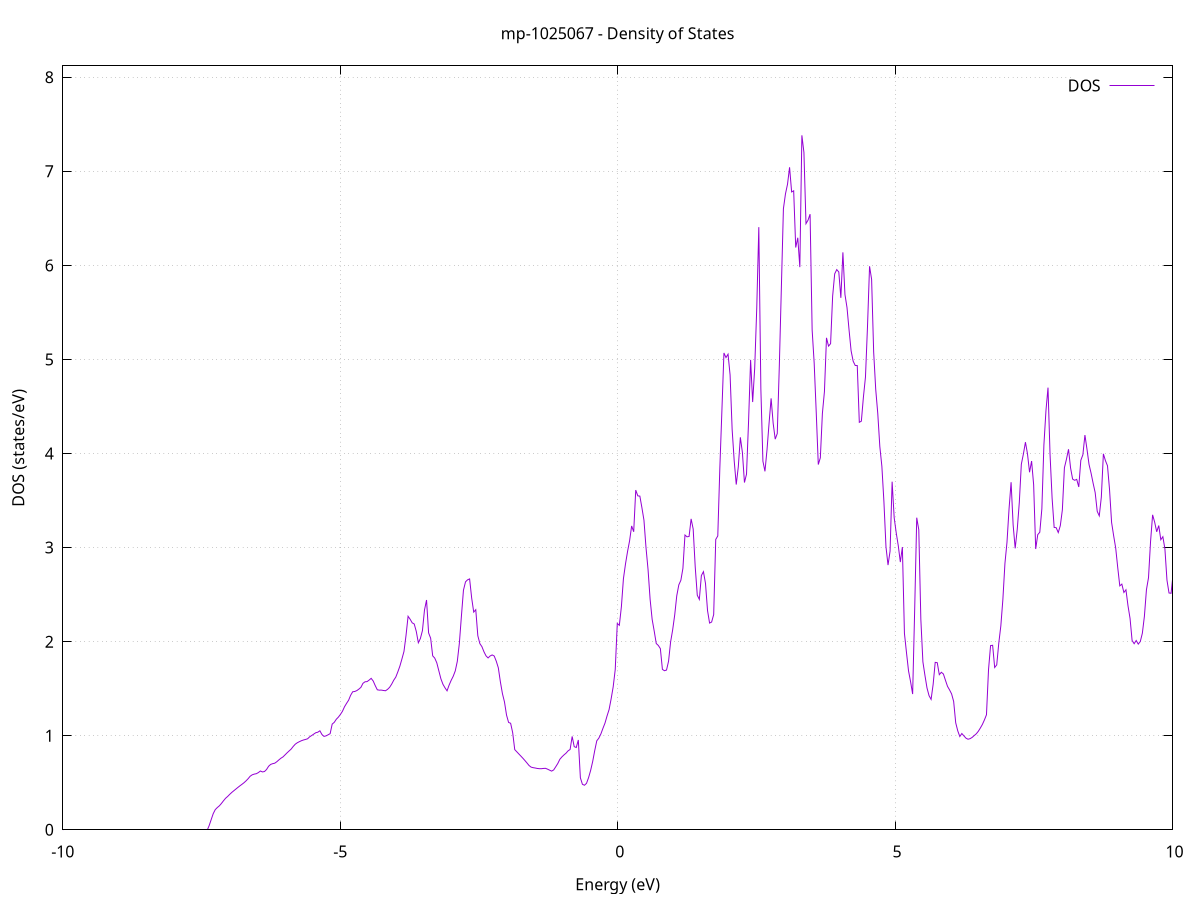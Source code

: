 set title 'mp-1025067 - Density of States'
set xlabel 'Energy (eV)'
set ylabel 'DOS (states/eV)'
set grid
set xrange [-10:10]
set yrange [0:8.121]
set xzeroaxis lt -1
set terminal png size 800,600
set output 'mp-1025067_dos_gnuplot.png'
plot '-' using 1:2 with lines title 'DOS'
-39.596400 0.000000
-39.559500 0.000000
-39.522500 0.000000
-39.485500 0.000000
-39.448600 0.000000
-39.411600 0.000000
-39.374600 0.000000
-39.337700 0.000000
-39.300700 0.000000
-39.263700 0.000000
-39.226800 0.000000
-39.189800 0.000000
-39.152800 0.000000
-39.115900 0.000000
-39.078900 0.000000
-39.041900 0.000000
-39.005000 0.000000
-38.968000 0.000000
-38.931000 0.000000
-38.894100 0.000000
-38.857100 0.000000
-38.820200 0.000000
-38.783200 0.000000
-38.746200 0.000000
-38.709300 0.000000
-38.672300 0.000000
-38.635300 0.000000
-38.598400 0.000000
-38.561400 0.000000
-38.524400 0.000000
-38.487500 0.000000
-38.450500 0.000000
-38.413500 0.000000
-38.376600 0.000000
-38.339600 0.000000
-38.302600 0.000000
-38.265700 0.000000
-38.228700 0.000000
-38.191700 0.000000
-38.154800 0.000000
-38.117800 0.000000
-38.080800 0.000000
-38.043900 0.000000
-38.006900 0.000000
-37.969900 0.000000
-37.933000 0.000000
-37.896000 0.000000
-37.859100 0.000000
-37.822100 0.000000
-37.785100 0.000000
-37.748200 0.000000
-37.711200 0.000000
-37.674200 0.000000
-37.637300 0.000000
-37.600300 0.000000
-37.563300 0.000000
-37.526400 0.000000
-37.489400 0.000000
-37.452400 0.000000
-37.415500 0.000000
-37.378500 0.000000
-37.341500 0.000000
-37.304600 0.000000
-37.267600 0.000000
-37.230600 0.000000
-37.193700 0.000000
-37.156700 0.000000
-37.119700 0.000000
-37.082800 0.000000
-37.045800 0.000000
-37.008800 0.000000
-36.971900 0.000000
-36.934900 0.000000
-36.898000 0.000000
-36.861000 0.000000
-36.824000 0.000000
-36.787100 0.000000
-36.750100 0.000000
-36.713100 0.000000
-36.676200 0.000000
-36.639200 0.000000
-36.602200 0.000000
-36.565300 0.000000
-36.528300 0.000000
-36.491300 0.000000
-36.454400 0.000000
-36.417400 0.000000
-36.380400 0.000000
-36.343500 0.000000
-36.306500 0.000000
-36.269500 0.000000
-36.232600 34.602800
-36.195600 27.755700
-36.158600 19.772300
-36.121700 23.749800
-36.084700 16.256500
-36.047700 0.000000
-36.010800 0.000000
-35.973800 96.725700
-35.936900 0.000000
-35.899900 0.000000
-35.862900 0.000000
-35.826000 0.000000
-35.789000 0.000000
-35.752000 0.000000
-35.715100 0.000000
-35.678100 0.000000
-35.641100 0.000000
-35.604200 0.000000
-35.567200 0.000000
-35.530200 0.000000
-35.493300 0.000000
-35.456300 0.000000
-35.419300 0.000000
-35.382400 0.000000
-35.345400 0.000000
-35.308400 0.000000
-35.271500 0.000000
-35.234500 0.000000
-35.197500 0.000000
-35.160600 0.000000
-35.123600 0.000000
-35.086600 0.000000
-35.049700 0.000000
-35.012700 0.000000
-34.975700 0.000000
-34.938800 0.000000
-34.901800 0.000000
-34.864900 0.000000
-34.827900 0.000000
-34.790900 0.000000
-34.754000 0.000000
-34.717000 0.000000
-34.680000 0.000000
-34.643100 0.000000
-34.606100 0.000000
-34.569100 0.000000
-34.532200 0.000000
-34.495200 0.000000
-34.458200 0.000000
-34.421300 0.000000
-34.384300 0.000000
-34.347300 0.000000
-34.310400 0.000000
-34.273400 0.000000
-34.236400 0.000000
-34.199500 0.000000
-34.162500 0.000000
-34.125500 0.000000
-34.088600 0.000000
-34.051600 0.000000
-34.014600 0.000000
-33.977700 0.000000
-33.940700 0.000000
-33.903800 0.000000
-33.866800 0.000000
-33.829800 0.000000
-33.792900 0.000000
-33.755900 0.000000
-33.718900 0.000000
-33.682000 0.000000
-33.645000 0.000000
-33.608000 0.000000
-33.571100 0.000000
-33.534100 0.000000
-33.497100 0.000000
-33.460200 0.000000
-33.423200 0.000000
-33.386200 0.000000
-33.349300 0.000000
-33.312300 0.000000
-33.275300 0.000000
-33.238400 0.000000
-33.201400 0.000000
-33.164400 0.000000
-33.127500 0.000000
-33.090500 0.000000
-33.053500 0.000000
-33.016600 0.000000
-32.979600 0.000000
-32.942700 0.000000
-32.905700 0.000000
-32.868700 0.000000
-32.831800 0.000000
-32.794800 0.000000
-32.757800 0.000000
-32.720900 0.000000
-32.683900 0.000000
-32.646900 0.000000
-32.610000 0.000000
-32.573000 0.000000
-32.536000 0.000000
-32.499100 0.000000
-32.462100 0.000000
-32.425100 0.000000
-32.388200 0.000000
-32.351200 0.000000
-32.314200 0.000000
-32.277300 0.000000
-32.240300 0.000000
-32.203300 0.000000
-32.166400 0.000000
-32.129400 0.000000
-32.092400 0.000000
-32.055500 0.000000
-32.018500 0.000000
-31.981600 0.000000
-31.944600 0.000000
-31.907600 0.000000
-31.870700 0.000000
-31.833700 0.000000
-31.796700 0.000000
-31.759800 0.000000
-31.722800 0.000000
-31.685800 0.000000
-31.648900 0.000000
-31.611900 0.000000
-31.574900 0.000000
-31.538000 0.000000
-31.501000 0.000000
-31.464000 0.000000
-31.427100 0.000000
-31.390100 0.000000
-31.353100 0.000000
-31.316200 0.000000
-31.279200 0.000000
-31.242200 0.000000
-31.205300 0.000000
-31.168300 0.000000
-31.131300 0.000000
-31.094400 0.000000
-31.057400 0.000000
-31.020400 0.000000
-30.983500 0.000000
-30.946500 0.000000
-30.909600 0.000000
-30.872600 0.000000
-30.835600 0.000000
-30.798700 0.000000
-30.761700 0.000000
-30.724700 0.000000
-30.687800 0.000000
-30.650800 0.000000
-30.613800 0.000000
-30.576900 0.000000
-30.539900 0.000000
-30.502900 0.000000
-30.466000 0.000000
-30.429000 0.000000
-30.392000 0.000000
-30.355100 0.000000
-30.318100 0.000000
-30.281100 0.000000
-30.244200 0.000000
-30.207200 0.000000
-30.170200 0.000000
-30.133300 0.000000
-30.096300 0.000000
-30.059300 0.000000
-30.022400 0.000000
-29.985400 0.000000
-29.948500 0.000000
-29.911500 0.000000
-29.874500 0.000000
-29.837600 0.000000
-29.800600 0.000000
-29.763600 0.000000
-29.726700 0.000000
-29.689700 0.000000
-29.652700 0.000000
-29.615800 0.000000
-29.578800 0.000000
-29.541800 0.000000
-29.504900 0.000000
-29.467900 0.000000
-29.430900 0.000000
-29.394000 0.000000
-29.357000 0.000000
-29.320000 0.000000
-29.283100 0.000000
-29.246100 0.000000
-29.209100 0.000000
-29.172200 0.000000
-29.135200 0.000000
-29.098200 0.000000
-29.061300 0.000000
-29.024300 0.000000
-28.987400 0.000000
-28.950400 0.000000
-28.913400 0.000000
-28.876500 0.000000
-28.839500 0.000000
-28.802500 0.000000
-28.765600 0.000000
-28.728600 0.000000
-28.691600 0.000000
-28.654700 0.000000
-28.617700 0.000000
-28.580700 0.000000
-28.543800 0.000000
-28.506800 0.000000
-28.469800 0.000000
-28.432900 0.000000
-28.395900 0.000000
-28.358900 0.000000
-28.322000 0.000000
-28.285000 0.000000
-28.248000 0.000000
-28.211100 0.000000
-28.174100 0.000000
-28.137100 0.000000
-28.100200 0.000000
-28.063200 0.000000
-28.026300 0.000000
-27.989300 0.000000
-27.952300 0.000000
-27.915400 0.000000
-27.878400 0.000000
-27.841400 0.000000
-27.804500 0.000000
-27.767500 0.000000
-27.730500 0.000000
-27.693600 0.000000
-27.656600 0.000000
-27.619600 0.000000
-27.582700 0.000000
-27.545700 0.000000
-27.508700 0.000000
-27.471800 0.000000
-27.434800 0.000000
-27.397800 0.000000
-27.360900 0.000000
-27.323900 0.000000
-27.286900 0.000000
-27.250000 0.000000
-27.213000 0.000000
-27.176000 0.000000
-27.139100 0.000000
-27.102100 0.000000
-27.065100 0.000000
-27.028200 0.000000
-26.991200 0.000000
-26.954300 0.000000
-26.917300 0.000000
-26.880300 0.000000
-26.843400 0.000000
-26.806400 0.000000
-26.769400 0.000000
-26.732500 0.000000
-26.695500 0.000000
-26.658500 0.000000
-26.621600 0.000000
-26.584600 0.000000
-26.547600 0.000000
-26.510700 0.000000
-26.473700 0.000000
-26.436700 0.000000
-26.399800 0.000000
-26.362800 0.000000
-26.325800 0.000000
-26.288900 0.000000
-26.251900 0.000000
-26.214900 0.000000
-26.178000 0.000000
-26.141000 0.000000
-26.104000 0.000000
-26.067100 0.000000
-26.030100 0.000000
-25.993200 0.000000
-25.956200 0.000000
-25.919200 0.000000
-25.882300 0.000000
-25.845300 0.000000
-25.808300 0.000000
-25.771400 0.000000
-25.734400 0.000000
-25.697400 0.000000
-25.660500 0.000000
-25.623500 0.000000
-25.586500 0.000000
-25.549600 0.000000
-25.512600 0.000000
-25.475600 0.000000
-25.438700 0.000000
-25.401700 0.000000
-25.364700 0.000000
-25.327800 0.000000
-25.290800 0.000000
-25.253800 0.000000
-25.216900 0.000000
-25.179900 0.000000
-25.142900 0.000000
-25.106000 0.000000
-25.069000 0.000000
-25.032100 0.000000
-24.995100 0.000000
-24.958100 0.000000
-24.921200 0.000000
-24.884200 0.000000
-24.847200 0.000000
-24.810300 0.000000
-24.773300 0.000000
-24.736300 0.000000
-24.699400 0.000000
-24.662400 0.000000
-24.625400 0.000000
-24.588500 0.000000
-24.551500 0.000000
-24.514500 0.000000
-24.477600 0.000000
-24.440600 0.000000
-24.403600 0.000000
-24.366700 0.000000
-24.329700 0.000000
-24.292700 0.000000
-24.255800 0.000000
-24.218800 0.000000
-24.181800 0.000000
-24.144900 0.000000
-24.107900 0.000000
-24.071000 0.000000
-24.034000 0.000000
-23.997000 0.000000
-23.960100 0.000000
-23.923100 0.000000
-23.886100 0.000000
-23.849200 0.000000
-23.812200 0.000000
-23.775200 0.000000
-23.738300 0.000000
-23.701300 0.000000
-23.664300 0.000000
-23.627400 0.000000
-23.590400 0.000000
-23.553400 0.000000
-23.516500 0.000000
-23.479500 0.000000
-23.442500 0.000000
-23.405600 0.000000
-23.368600 0.000000
-23.331600 0.000000
-23.294700 0.000000
-23.257700 0.000000
-23.220700 0.000000
-23.183800 0.000000
-23.146800 0.000000
-23.109800 0.000000
-23.072900 0.000000
-23.035900 0.000000
-22.999000 0.000000
-22.962000 0.000000
-22.925000 0.000000
-22.888100 0.000000
-22.851100 0.000000
-22.814100 0.000000
-22.777200 0.000000
-22.740200 0.000000
-22.703200 0.000000
-22.666300 0.000000
-22.629300 0.000000
-22.592300 0.000000
-22.555400 0.000000
-22.518400 0.000000
-22.481400 0.000000
-22.444500 0.000000
-22.407500 0.000000
-22.370500 0.000000
-22.333600 0.000000
-22.296600 0.000000
-22.259600 0.000000
-22.222700 0.000000
-22.185700 0.000000
-22.148700 0.000000
-22.111800 0.000000
-22.074800 0.000000
-22.037900 0.000000
-22.000900 0.000000
-21.963900 0.000000
-21.927000 0.000000
-21.890000 0.000000
-21.853000 0.000000
-21.816100 0.000000
-21.779100 0.000000
-21.742100 0.000000
-21.705200 0.000000
-21.668200 0.000000
-21.631200 0.000000
-21.594300 0.000000
-21.557300 0.000000
-21.520300 0.000000
-21.483400 0.000000
-21.446400 0.000000
-21.409400 0.000000
-21.372500 0.000000
-21.335500 0.000000
-21.298500 0.000000
-21.261600 0.000000
-21.224600 0.000000
-21.187600 0.000000
-21.150700 0.000000
-21.113700 0.000000
-21.076800 0.000000
-21.039800 0.000000
-21.002800 0.000000
-20.965900 0.000000
-20.928900 0.000000
-20.891900 0.000000
-20.855000 0.000000
-20.818000 0.000000
-20.781000 0.000000
-20.744100 0.000000
-20.707100 0.000000
-20.670100 0.000000
-20.633200 0.000000
-20.596200 0.000000
-20.559200 0.000000
-20.522300 0.000000
-20.485300 0.000000
-20.448300 0.000000
-20.411400 0.000000
-20.374400 0.000000
-20.337400 0.000000
-20.300500 0.000000
-20.263500 0.000000
-20.226500 0.000000
-20.189600 0.000000
-20.152600 0.000000
-20.115700 0.000000
-20.078700 0.000000
-20.041700 0.000000
-20.004800 0.000000
-19.967800 0.000000
-19.930800 0.000000
-19.893900 0.000000
-19.856900 0.000000
-19.819900 0.000000
-19.783000 0.000000
-19.746000 0.000000
-19.709000 0.000000
-19.672100 0.000000
-19.635100 0.000000
-19.598100 0.000000
-19.561200 0.000000
-19.524200 0.000000
-19.487200 0.000000
-19.450300 0.000000
-19.413300 0.000000
-19.376300 0.000000
-19.339400 0.000000
-19.302400 0.000000
-19.265400 0.000000
-19.228500 0.000000
-19.191500 0.000000
-19.154500 0.000000
-19.117600 0.000000
-19.080600 0.000000
-19.043700 0.000000
-19.006700 0.000000
-18.969700 39.119100
-18.932800 151.859600
-18.895800 21.832200
-18.858800 228.711600
-18.821900 261.236100
-18.784900 65.741600
-18.747900 36.146400
-18.711000 161.217000
-18.674000 0.000000
-18.637000 0.000000
-18.600100 0.000000
-18.563100 0.000000
-18.526100 0.000000
-18.489200 0.000000
-18.452200 0.000000
-18.415200 0.000000
-18.378300 0.000000
-18.341300 0.000000
-18.304300 0.000000
-18.267400 0.000000
-18.230400 0.000000
-18.193400 0.000000
-18.156500 0.000000
-18.119500 0.000000
-18.082600 0.000000
-18.045600 0.000000
-18.008600 0.000000
-17.971700 0.000000
-17.934700 0.000000
-17.897700 0.000000
-17.860800 0.000000
-17.823800 0.000000
-17.786800 0.000000
-17.749900 0.000000
-17.712900 0.000000
-17.675900 0.000000
-17.639000 0.000000
-17.602000 0.000000
-17.565000 0.000000
-17.528100 0.000000
-17.491100 0.000000
-17.454100 0.000000
-17.417200 0.000000
-17.380200 0.000000
-17.343200 0.000000
-17.306300 0.000000
-17.269300 0.000000
-17.232300 0.000000
-17.195400 0.000000
-17.158400 0.000000
-17.121500 0.000000
-17.084500 0.000000
-17.047500 0.000000
-17.010600 0.000000
-16.973600 0.000000
-16.936600 0.000000
-16.899700 0.000000
-16.862700 0.000000
-16.825700 0.000000
-16.788800 0.000000
-16.751800 0.000000
-16.714800 0.000000
-16.677900 0.000000
-16.640900 0.000000
-16.603900 0.000000
-16.567000 0.000000
-16.530000 0.000000
-16.493000 0.000000
-16.456100 0.000000
-16.419100 0.000000
-16.382100 0.000000
-16.345200 0.000000
-16.308200 0.000000
-16.271200 0.000000
-16.234300 0.000000
-16.197300 0.000000
-16.160400 0.000000
-16.123400 0.000000
-16.086400 0.000000
-16.049500 0.000000
-16.012500 0.000000
-15.975500 0.000000
-15.938600 0.000000
-15.901600 0.000000
-15.864600 0.000000
-15.827700 0.000000
-15.790700 0.000000
-15.753700 0.000000
-15.716800 0.000000
-15.679800 0.000000
-15.642800 0.000000
-15.605900 0.000000
-15.568900 0.000000
-15.531900 0.000000
-15.495000 0.000000
-15.458000 0.000000
-15.421000 0.000000
-15.384100 0.000000
-15.347100 0.000000
-15.310100 0.000000
-15.273200 0.000000
-15.236200 0.000000
-15.199300 0.000000
-15.162300 0.000000
-15.125300 0.000000
-15.088400 0.000000
-15.051400 0.000000
-15.014400 0.000000
-14.977500 0.000000
-14.940500 0.000000
-14.903500 0.000000
-14.866600 0.000000
-14.829600 0.000000
-14.792600 0.000000
-14.755700 0.000000
-14.718700 0.000000
-14.681700 0.000000
-14.644800 0.000000
-14.607800 0.000000
-14.570800 0.000000
-14.533900 0.000000
-14.496900 0.000000
-14.459900 0.000000
-14.423000 0.000000
-14.386000 0.000000
-14.349000 0.000000
-14.312100 0.000000
-14.275100 0.000000
-14.238100 0.000000
-14.201200 0.000000
-14.164200 0.000000
-14.127300 0.000000
-14.090300 0.000000
-14.053300 0.000000
-14.016400 0.000000
-13.979400 0.000000
-13.942400 0.000000
-13.905500 0.000000
-13.868500 0.000000
-13.831500 0.000000
-13.794600 0.000000
-13.757600 0.000000
-13.720600 0.000000
-13.683700 0.000000
-13.646700 0.000000
-13.609700 0.000000
-13.572800 0.000000
-13.535800 0.000000
-13.498800 0.000000
-13.461900 0.000000
-13.424900 0.000000
-13.387900 0.000000
-13.351000 0.000000
-13.314000 0.000000
-13.277000 0.000000
-13.240100 0.000000
-13.203100 0.000000
-13.166200 0.000000
-13.129200 0.000000
-13.092200 0.000000
-13.055300 0.000000
-13.018300 0.000000
-12.981300 0.000000
-12.944400 0.000000
-12.907400 0.000000
-12.870400 0.000000
-12.833500 0.000000
-12.796500 0.000000
-12.759500 0.000000
-12.722600 0.000000
-12.685600 0.000000
-12.648600 0.000000
-12.611700 0.000000
-12.574700 0.000000
-12.537700 0.000000
-12.500800 0.000000
-12.463800 0.000000
-12.426800 0.000000
-12.389900 0.000000
-12.352900 0.000000
-12.315900 0.000000
-12.279000 0.000000
-12.242000 0.000000
-12.205100 0.000000
-12.168100 0.000000
-12.131100 0.000000
-12.094200 0.000000
-12.057200 0.000000
-12.020200 0.000000
-11.983300 0.000000
-11.946300 0.000000
-11.909300 0.000000
-11.872400 0.000000
-11.835400 0.000000
-11.798400 0.000000
-11.761500 0.000000
-11.724500 0.000000
-11.687500 0.000000
-11.650600 0.000000
-11.613600 0.000000
-11.576600 0.000000
-11.539700 0.000000
-11.502700 0.000000
-11.465700 0.000000
-11.428800 0.000000
-11.391800 0.000000
-11.354800 0.000000
-11.317900 0.000000
-11.280900 0.000000
-11.244000 0.000000
-11.207000 0.000000
-11.170000 0.000000
-11.133100 0.000000
-11.096100 0.000000
-11.059100 0.000000
-11.022200 0.000000
-10.985200 0.000000
-10.948200 0.000000
-10.911300 0.000000
-10.874300 0.000000
-10.837300 0.000000
-10.800400 0.000000
-10.763400 0.000000
-10.726400 0.000000
-10.689500 0.000000
-10.652500 0.000000
-10.615500 0.000000
-10.578600 0.000000
-10.541600 0.000000
-10.504600 0.000000
-10.467700 0.000000
-10.430700 0.000000
-10.393700 0.000000
-10.356800 0.000000
-10.319800 0.000000
-10.282800 0.000000
-10.245900 0.000000
-10.208900 0.000000
-10.172000 0.000000
-10.135000 0.000000
-10.098000 0.000000
-10.061100 0.000000
-10.024100 0.000000
-9.987100 0.000000
-9.950200 0.000000
-9.913200 0.000000
-9.876200 0.000000
-9.839300 0.000000
-9.802300 0.000000
-9.765300 0.000000
-9.728400 0.000000
-9.691400 0.000000
-9.654400 0.000000
-9.617500 0.000000
-9.580500 0.000000
-9.543500 0.000000
-9.506600 0.000000
-9.469600 0.000000
-9.432600 0.000000
-9.395700 0.000000
-9.358700 0.000000
-9.321700 0.000000
-9.284800 0.000000
-9.247800 0.000000
-9.210900 0.000000
-9.173900 0.000000
-9.136900 0.000000
-9.100000 0.000000
-9.063000 0.000000
-9.026000 0.000000
-8.989100 0.000000
-8.952100 0.000000
-8.915100 0.000000
-8.878200 0.000000
-8.841200 0.000000
-8.804200 0.000000
-8.767300 0.000000
-8.730300 0.000000
-8.693300 0.000000
-8.656400 0.000000
-8.619400 0.000000
-8.582400 0.000000
-8.545500 0.000000
-8.508500 0.000000
-8.471500 0.000000
-8.434600 0.000000
-8.397600 0.000000
-8.360600 0.000000
-8.323700 0.000000
-8.286700 0.000000
-8.249800 0.000000
-8.212800 0.000000
-8.175800 0.000000
-8.138900 0.000000
-8.101900 0.000000
-8.064900 0.000000
-8.028000 0.000000
-7.991000 0.000000
-7.954000 0.000000
-7.917100 0.000000
-7.880100 0.000000
-7.843100 0.000000
-7.806200 0.000000
-7.769200 0.000000
-7.732200 0.000000
-7.695300 0.000000
-7.658300 0.000000
-7.621300 0.000000
-7.584400 0.000000
-7.547400 0.000000
-7.510400 0.000000
-7.473500 0.000000
-7.436500 0.000000
-7.399500 0.000000
-7.362600 0.043400
-7.325600 0.107900
-7.288700 0.171600
-7.251700 0.214800
-7.214700 0.236700
-7.177800 0.254800
-7.140800 0.280000
-7.103800 0.308300
-7.066900 0.334500
-7.029900 0.353800
-6.992900 0.375900
-6.956000 0.396300
-6.919000 0.414300
-6.882000 0.432200
-6.845100 0.449900
-6.808100 0.467100
-6.771100 0.483200
-6.734200 0.500200
-6.697200 0.520000
-6.660200 0.542800
-6.623300 0.569200
-6.586300 0.584200
-6.549300 0.591900
-6.512400 0.596100
-6.475400 0.608000
-6.438400 0.624800
-6.401500 0.614900
-6.364500 0.619300
-6.327500 0.640900
-6.290600 0.675400
-6.253600 0.694900
-6.216700 0.702800
-6.179700 0.708000
-6.142700 0.723500
-6.105800 0.742800
-6.068800 0.760700
-6.031800 0.774500
-5.994900 0.796000
-5.957900 0.817900
-5.920900 0.838300
-5.884000 0.857900
-5.847000 0.886000
-5.810000 0.910000
-5.773100 0.925300
-5.736100 0.936600
-5.699100 0.946800
-5.662200 0.954600
-5.625200 0.960400
-5.588200 0.967200
-5.551300 0.988200
-5.514300 1.002100
-5.477300 1.017100
-5.440400 1.031800
-5.403400 1.037400
-5.366400 1.052100
-5.329500 1.012800
-5.292500 0.992900
-5.255600 0.998300
-5.218600 1.009700
-5.181600 1.021800
-5.144700 1.123600
-5.107700 1.141800
-5.070700 1.174900
-5.033800 1.197300
-4.996800 1.225900
-4.959800 1.259500
-4.922900 1.307500
-4.885900 1.343700
-4.848900 1.377600
-4.812000 1.430100
-4.775000 1.467200
-4.738000 1.470200
-4.701100 1.479500
-4.664100 1.495200
-4.627100 1.514100
-4.590200 1.556800
-4.553200 1.573100
-4.516200 1.575300
-4.479300 1.591200
-4.442300 1.609800
-4.405300 1.581200
-4.368400 1.531700
-4.331400 1.488000
-4.294500 1.484400
-4.257500 1.484800
-4.220500 1.480800
-4.183600 1.477900
-4.146600 1.492800
-4.109600 1.514700
-4.072700 1.548400
-4.035700 1.589900
-3.998700 1.622800
-3.961800 1.678500
-3.924800 1.739800
-3.887800 1.815900
-3.850900 1.896100
-3.813900 2.066300
-3.776900 2.269600
-3.740000 2.238300
-3.703000 2.200200
-3.666000 2.187500
-3.629100 2.108400
-3.592100 1.988200
-3.555100 2.033700
-3.518200 2.117300
-3.481200 2.336100
-3.444200 2.442600
-3.407300 2.093300
-3.370300 2.036300
-3.333400 1.849000
-3.296400 1.825100
-3.259400 1.774800
-3.222500 1.689600
-3.185500 1.605100
-3.148500 1.546800
-3.111600 1.509000
-3.074600 1.477100
-3.037600 1.537800
-3.000700 1.588300
-2.963700 1.631600
-2.926700 1.688900
-2.889800 1.790400
-2.852800 1.982400
-2.815800 2.270700
-2.778900 2.546700
-2.741900 2.635600
-2.704900 2.657300
-2.668000 2.667000
-2.631000 2.464600
-2.594000 2.314200
-2.557100 2.339700
-2.520100 2.063400
-2.483100 1.979200
-2.446200 1.946900
-2.409200 1.892000
-2.372200 1.848900
-2.335300 1.826800
-2.298300 1.847600
-2.261400 1.858700
-2.224400 1.847000
-2.187400 1.792000
-2.150500 1.721800
-2.113500 1.572900
-2.076500 1.447500
-2.039600 1.358900
-2.002600 1.219400
-1.965600 1.141300
-1.928700 1.132200
-1.891700 1.032000
-1.854700 0.852300
-1.817800 0.829200
-1.780800 0.806000
-1.743800 0.783200
-1.706900 0.759900
-1.669900 0.735100
-1.632900 0.709300
-1.596000 0.682500
-1.559000 0.665900
-1.522000 0.660300
-1.485100 0.656500
-1.448100 0.651900
-1.411100 0.649500
-1.374200 0.649200
-1.337200 0.652200
-1.300300 0.653400
-1.263300 0.644400
-1.226300 0.633700
-1.189400 0.623700
-1.152400 0.636400
-1.115400 0.670200
-1.078500 0.704900
-1.041500 0.749600
-1.004500 0.774800
-0.967600 0.795800
-0.930600 0.814100
-0.893600 0.839000
-0.856700 0.853800
-0.819700 0.992200
-0.782700 0.883700
-0.745800 0.874400
-0.708800 0.954700
-0.671800 0.553100
-0.634900 0.483400
-0.597900 0.473400
-0.560900 0.494100
-0.524000 0.554300
-0.487000 0.630500
-0.450000 0.725700
-0.413100 0.841500
-0.376100 0.945800
-0.339200 0.974000
-0.302200 1.018600
-0.265200 1.078300
-0.228300 1.133700
-0.191300 1.209500
-0.154300 1.277800
-0.117400 1.391700
-0.080400 1.519500
-0.043400 1.703700
-0.006500 2.193400
0.030500 2.173700
0.067500 2.371900
0.104400 2.669800
0.141400 2.825600
0.178400 2.957600
0.215300 3.072500
0.252300 3.230100
0.289300 3.167900
0.326200 3.611400
0.363200 3.549900
0.400200 3.547300
0.437100 3.424900
0.474100 3.291400
0.511100 3.000000
0.548000 2.765800
0.585000 2.451000
0.621900 2.236700
0.658900 2.113000
0.695900 1.979900
0.732800 1.959700
0.769800 1.925900
0.806800 1.705100
0.843700 1.690900
0.880700 1.698000
0.917700 1.792300
0.954600 1.997700
0.991600 2.125300
1.028600 2.284500
1.065500 2.488200
1.102500 2.603700
1.139500 2.652500
1.176400 2.779400
1.213400 3.133500
1.250400 3.114500
1.287300 3.118100
1.324300 3.305000
1.361300 3.197300
1.398200 2.794600
1.435200 2.493400
1.472200 2.448900
1.509100 2.702800
1.546100 2.744100
1.583100 2.619800
1.620000 2.330100
1.657000 2.197400
1.693900 2.208500
1.730900 2.288100
1.767900 3.086500
1.804800 3.123900
1.841800 3.845700
1.878800 4.454400
1.915700 5.069000
1.952700 5.020100
1.989700 5.056100
2.026600 4.835100
2.063600 4.254800
2.100600 3.922600
2.137500 3.669800
2.174500 3.858100
2.211500 4.172300
2.248400 4.011600
2.285400 3.691600
2.322400 3.780000
2.359300 4.337200
2.396300 4.995100
2.433300 4.547100
2.470200 4.908200
2.507200 5.546700
2.544200 6.406500
2.581100 4.687800
2.618100 3.918600
2.655000 3.810300
2.692000 4.039600
2.729000 4.321000
2.765900 4.586600
2.802900 4.321100
2.839900 4.152800
2.876800 4.212600
2.913800 4.930600
2.950800 5.766600
2.987700 6.602900
3.024700 6.760300
3.061700 6.863000
3.098600 7.042900
3.135600 6.780700
3.172600 6.793100
3.209500 6.190000
3.246500 6.293800
3.283500 5.981300
3.320400 7.382700
3.357400 7.200700
3.394400 6.443400
3.431300 6.480800
3.468300 6.544600
3.505300 5.314400
3.542200 4.960800
3.579200 4.437600
3.616100 3.882600
3.653100 3.954600
3.690100 4.426000
3.727000 4.658600
3.764000 5.229900
3.801000 5.141900
3.837900 5.167900
3.874900 5.673900
3.911900 5.910200
3.948800 5.955300
3.985800 5.929600
4.022800 5.654700
4.059700 6.138800
4.096700 5.690900
4.133700 5.551600
4.170600 5.314100
4.207600 5.091800
4.244600 4.981600
4.281500 4.936000
4.318500 4.935000
4.355500 4.331800
4.392400 4.344000
4.429400 4.599500
4.466400 4.812300
4.503300 5.354000
4.540300 5.990600
4.577200 5.851600
4.614200 5.077900
4.651200 4.682100
4.688100 4.425600
4.725100 4.075200
4.762100 3.863600
4.799000 3.487700
4.836000 3.008600
4.873000 2.814200
4.909900 2.961900
4.946900 3.700800
4.983900 3.317900
5.020800 3.156100
5.057800 3.019900
5.094800 2.845900
5.131700 3.005900
5.168700 2.088300
5.205700 1.883700
5.242600 1.688700
5.279600 1.574100
5.316600 1.442900
5.353500 2.344100
5.390500 3.317800
5.427500 3.189100
5.464400 2.238200
5.501400 1.785500
5.538400 1.641200
5.575300 1.508100
5.612300 1.425900
5.649200 1.386100
5.686200 1.546200
5.723200 1.779800
5.760100 1.776300
5.797100 1.649100
5.834100 1.674400
5.871000 1.656100
5.908000 1.589500
5.945000 1.525000
5.981900 1.487100
6.018900 1.444200
6.055900 1.364000
6.092800 1.137500
6.129800 1.051600
6.166800 0.991500
6.203700 1.023400
6.240700 0.998100
6.277700 0.973900
6.314600 0.962600
6.351600 0.968600
6.388600 0.981800
6.425500 1.001200
6.462500 1.019600
6.499500 1.046400
6.536400 1.081300
6.573400 1.119500
6.610300 1.167700
6.647300 1.222800
6.684300 1.703200
6.721200 1.958200
6.758200 1.961200
6.795200 1.725000
6.832100 1.753100
6.869100 1.983800
6.906100 2.167200
6.943000 2.449100
6.980000 2.830800
7.017000 3.056100
7.053900 3.409500
7.090900 3.695000
7.127900 3.240100
7.164800 2.992100
7.201800 3.192600
7.238800 3.477400
7.275700 3.886300
7.312700 3.994800
7.349700 4.120900
7.386600 3.996100
7.423600 3.800900
7.460600 3.920000
7.497500 3.668000
7.534500 2.984900
7.571400 3.137600
7.608400 3.163300
7.645400 3.411800
7.682300 4.089600
7.719300 4.454500
7.756300 4.700600
7.793200 3.988400
7.830200 3.525000
7.867200 3.214500
7.904100 3.211100
7.941100 3.159500
7.978100 3.233200
8.015000 3.400600
8.052000 3.849100
8.089000 3.940000
8.125900 4.045300
8.162900 3.847200
8.199900 3.728100
8.236800 3.715300
8.273800 3.725200
8.310800 3.644500
8.347700 3.927900
8.384700 3.986500
8.421700 4.196300
8.458600 4.046500
8.495600 3.884000
8.532500 3.791200
8.569500 3.683800
8.606500 3.584200
8.643400 3.385000
8.680400 3.337200
8.717400 3.536700
8.754300 3.996600
8.791300 3.924300
8.828300 3.869800
8.865200 3.617200
8.902200 3.267400
8.939200 3.126400
8.976100 2.996000
9.013100 2.787000
9.050100 2.592900
9.087000 2.611600
9.124000 2.522700
9.161000 2.551300
9.197900 2.381800
9.234900 2.247000
9.271900 2.012300
9.308800 1.978200
9.345800 2.012200
9.382800 1.973900
9.419700 2.001200
9.456700 2.089400
9.493600 2.269200
9.530600 2.552600
9.567600 2.680200
9.604500 3.063900
9.641500 3.348200
9.678500 3.270300
9.715400 3.167600
9.752400 3.234300
9.789400 3.083500
9.826300 3.115500
9.863300 2.985900
9.900300 2.653600
9.937200 2.517300
9.974200 2.514100
10.011200 2.721100
10.048100 2.905500
10.085100 3.388700
10.122100 4.027500
10.159000 4.014200
10.196000 3.688400
10.233000 3.514500
10.269900 3.251800
10.306900 2.999400
10.343900 2.883000
10.380800 2.850200
10.417800 2.879800
10.454800 2.870200
10.491700 2.936300
10.528700 3.247500
10.565600 3.480200
10.602600 3.389400
10.639600 3.475300
10.676500 3.518700
10.713500 3.425100
10.750500 3.350300
10.787400 3.280700
10.824400 3.337400
10.861400 3.403200
10.898300 3.400200
10.935300 3.127500
10.972300 3.283700
11.009200 4.069500
11.046200 4.187400
11.083200 4.270200
11.120100 4.140800
11.157100 3.885200
11.194100 3.560100
11.231000 3.275500
11.268000 3.120400
11.305000 2.973300
11.341900 2.938300
11.378900 3.266900
11.415900 3.622800
11.452800 3.657700
11.489800 3.666300
11.526700 3.666100
11.563700 3.707100
11.600700 3.698700
11.637600 3.698800
11.674600 3.450400
11.711600 3.350200
11.748500 3.454500
11.785500 3.574400
11.822500 3.681300
11.859400 3.791700
11.896400 3.859200
11.933400 3.993200
11.970300 4.259300
12.007300 4.443400
12.044300 4.221400
12.081200 3.931400
12.118200 3.741100
12.155200 3.540900
12.192100 3.397200
12.229100 3.261800
12.266100 3.014400
12.303000 2.828500
12.340000 2.972500
12.377000 3.196100
12.413900 3.034300
12.450900 3.022300
12.487800 3.024600
12.524800 2.962800
12.561800 2.892300
12.598700 2.997400
12.635700 3.110100
12.672700 3.159700
12.709600 3.234300
12.746600 3.103100
12.783600 2.962800
12.820500 2.748900
12.857500 2.654400
12.894500 2.717300
12.931400 2.618200
12.968400 2.531700
13.005400 2.423600
13.042300 2.364600
13.079300 2.321500
13.116300 2.349200
13.153200 2.359800
13.190200 2.292500
13.227200 2.155500
13.264100 2.080200
13.301100 2.189500
13.338100 2.403800
13.375000 2.491800
13.412000 2.463700
13.448900 2.428400
13.485900 2.410300
13.522900 2.492600
13.559800 2.540400
13.596800 2.534200
13.633800 2.485200
13.670700 2.369100
13.707700 2.224800
13.744700 2.216200
13.781600 2.176500
13.818600 2.073300
13.855600 2.034600
13.892500 1.893900
13.929500 1.871000
13.966500 1.874100
14.003400 1.785700
14.040400 1.812800
14.077400 1.865800
14.114300 1.951300
14.151300 2.040600
14.188300 2.179300
14.225200 2.408300
14.262200 2.470900
14.299200 2.511800
14.336100 2.489400
14.373100 2.417700
14.410100 2.421600
14.447000 2.433700
14.484000 2.500400
14.520900 2.496500
14.557900 2.439800
14.594900 2.358200
14.631800 2.310300
14.668800 2.309800
14.705800 2.329400
14.742700 2.307700
14.779700 2.266800
14.816700 2.219500
14.853600 2.240300
14.890600 2.143500
14.927600 2.136500
14.964500 2.129800
15.001500 2.164600
15.038500 2.265900
15.075400 2.406300
15.112400 2.556700
15.149400 2.606000
15.186300 2.660400
15.223300 2.814200
15.260300 3.201200
15.297200 3.186700
15.334200 3.213900
15.371200 3.412000
15.408100 3.417100
15.445100 3.398300
15.482000 3.515800
15.519000 3.538700
15.556000 3.435300
15.592900 3.332100
15.629900 3.217000
15.666900 3.096900
15.703800 2.967900
15.740800 2.865900
15.777800 2.741800
15.814700 2.656600
15.851700 2.621000
15.888700 2.617600
15.925600 2.599400
15.962600 2.636900
15.999600 2.689100
16.036500 2.695000
16.073500 2.703700
16.110500 2.779100
16.147400 2.513700
16.184400 2.514500
16.221400 2.693400
16.258300 2.857600
16.295300 3.028500
16.332300 3.125300
16.369200 3.203700
16.406200 3.280900
16.443100 3.300400
16.480100 3.470300
16.517100 3.633300
16.554000 3.542400
16.591000 3.385100
16.628000 3.182700
16.664900 2.852700
16.701900 2.799500
16.738900 2.724900
16.775800 2.809200
16.812800 2.954000
16.849800 2.893600
16.886700 3.026500
16.923700 3.170900
16.960700 3.460600
16.997600 3.440300
17.034600 3.391500
17.071600 3.212300
17.108500 3.133600
17.145500 3.097900
17.182500 3.043900
17.219400 3.072800
17.256400 3.333700
17.293400 3.512800
17.330300 3.573000
17.367300 3.662500
17.404200 3.678700
17.441200 3.565500
17.478200 3.455900
17.515100 3.388600
17.552100 3.345500
17.589100 3.172700
17.626000 2.975600
17.663000 2.927300
17.700000 3.058300
17.736900 3.252800
17.773900 3.253400
17.810900 3.373300
17.847800 3.458500
17.884800 3.378400
17.921800 3.343000
17.958700 3.381500
17.995700 3.374000
18.032700 3.289000
18.069600 3.218700
18.106600 3.044400
18.143600 2.948800
18.180500 2.926700
18.217500 2.957900
18.254500 2.907500
18.291400 2.952100
18.328400 2.898300
18.365400 2.779800
18.402300 2.724500
18.439300 2.714000
18.476200 2.813300
18.513200 2.976000
18.550200 3.196100
18.587100 3.389600
18.624100 3.425300
18.661100 3.507300
18.698000 3.587700
18.735000 3.426100
18.772000 3.351500
18.808900 3.340200
18.845900 3.530800
18.882900 3.555500
18.919800 3.467800
18.956800 3.516100
18.993800 3.451700
19.030700 3.423600
19.067700 3.166800
19.104700 2.747100
19.141600 2.483000
19.178600 2.326800
19.215600 2.289000
19.252500 2.411900
19.289500 2.691600
19.326500 2.940000
19.363400 3.016300
19.400400 3.177300
19.437300 3.477500
19.474300 3.635800
19.511300 3.594900
19.548200 3.573400
19.585200 3.521800
19.622200 3.544600
19.659100 3.446300
19.696100 3.363400
19.733100 3.159200
19.770000 2.995800
19.807000 2.883400
19.844000 2.849000
19.880900 2.914200
19.917900 3.098600
19.954900 3.249500
19.991800 3.200200
20.028800 3.127500
20.065800 3.111500
20.102700 3.232400
20.139700 3.230200
20.176700 3.245800
20.213600 3.287400
20.250600 3.194100
20.287600 3.188200
20.324500 3.370800
20.361500 3.513800
20.398400 3.606900
20.435400 3.425100
20.472400 3.321400
20.509300 3.230600
20.546300 3.189400
20.583300 3.265000
20.620200 3.083200
20.657200 2.966300
20.694200 2.954500
20.731100 2.983100
20.768100 3.137000
20.805100 3.238100
20.842000 3.243400
20.879000 3.160400
20.916000 3.163200
20.952900 3.185500
20.989900 3.204800
21.026900 3.182500
21.063800 3.149600
21.100800 3.107800
21.137800 3.119100
21.174700 3.218400
21.211700 3.442400
21.248700 3.487700
21.285600 3.342800
21.322600 3.231000
21.359500 3.182200
21.396500 3.202200
21.433500 3.235200
21.470400 3.273200
21.507400 3.382200
21.544400 3.487000
21.581300 3.344700
21.618300 3.303900
21.655300 3.274000
21.692200 3.259400
21.729200 3.301200
21.766200 3.338000
21.803100 3.334200
21.840100 3.377100
21.877100 3.312700
21.914000 3.217200
21.951000 3.139200
21.988000 3.122300
22.024900 3.037900
22.061900 3.036300
22.098900 3.059800
22.135800 3.128800
22.172800 3.211300
22.209800 3.346500
22.246700 3.373200
22.283700 3.521000
22.320700 3.645600
22.357600 3.690500
22.394600 3.586800
22.431500 3.586300
22.468500 3.338500
22.505500 3.253100
22.542400 3.159700
22.579400 3.068000
22.616400 3.019800
22.653300 2.962000
22.690300 2.948400
22.727300 2.978400
22.764200 3.046900
22.801200 3.093900
22.838200 3.183700
22.875100 3.097100
22.912100 3.166400
22.949100 3.325300
22.986000 3.685100
23.023000 3.970600
23.060000 4.000900
23.096900 4.006800
23.133900 3.920000
23.170900 3.756300
23.207800 3.640000
23.244800 3.471500
23.281800 3.308500
23.318700 3.190200
23.355700 3.161900
23.392600 3.224600
23.429600 3.354000
23.466600 3.426900
23.503500 3.522200
23.540500 3.669400
23.577500 3.953700
23.614400 4.126400
23.651400 4.084300
23.688400 4.171700
23.725300 4.020800
23.762300 3.927700
23.799300 3.699900
23.836200 3.685300
23.873200 3.702700
23.910200 3.455600
23.947100 3.406300
23.984100 3.497500
24.021100 3.537700
24.058000 3.596500
24.095000 3.626600
24.132000 3.660200
24.168900 3.592900
24.205900 3.554000
24.242900 3.546900
24.279800 3.424500
24.316800 3.326700
24.353700 3.232700
24.390700 3.242100
24.427700 3.371400
24.464600 3.182500
24.501600 3.170000
24.538600 3.257400
24.575500 3.359500
24.612500 3.472300
24.649500 3.421100
24.686400 3.493700
24.723400 3.595000
24.760400 3.724800
24.797300 3.736900
24.834300 3.809900
24.871300 3.910100
24.908200 3.716700
24.945200 3.603300
24.982200 3.590500
25.019100 3.593400
25.056100 3.675300
25.093100 3.801900
25.130000 3.834200
25.167000 3.811400
25.204000 3.908300
25.240900 4.136700
25.277900 4.266100
25.314800 4.306100
25.351800 4.325600
25.388800 4.250300
25.425700 4.068800
25.462700 3.952900
25.499700 4.025700
25.536600 4.025900
25.573600 4.171200
25.610600 4.402100
25.647500 4.482300
25.684500 4.633600
25.721500 4.610500
25.758400 4.211900
25.795400 4.081500
25.832400 4.393700
25.869300 4.459500
25.906300 4.482800
25.943300 4.220500
25.980200 3.891100
26.017200 3.769200
26.054200 3.694300
26.091100 3.745400
26.128100 3.797800
26.165100 3.664000
26.202000 3.632100
26.239000 3.821200
26.276000 3.907800
26.312900 4.196400
26.349900 4.234800
26.386800 4.459300
26.423800 4.623600
26.460800 4.254400
26.497700 3.969600
26.534700 3.861100
26.571700 3.925700
26.608600 4.049300
26.645600 4.271900
26.682600 4.461900
26.719500 4.538300
26.756500 4.624200
26.793500 4.621800
26.830400 4.462400
26.867400 4.230700
26.904400 4.011400
26.941300 3.902900
26.978300 3.850200
27.015300 3.793800
27.052200 3.750200
27.089200 3.831600
27.126200 3.987400
27.163100 4.125100
27.200100 4.197900
27.237100 4.149000
27.274000 4.075800
27.311000 4.190400
27.347900 4.155400
27.384900 4.195600
27.421900 4.174900
27.458800 4.155100
27.495800 4.136100
27.532800 4.107300
27.569700 4.138200
27.606700 4.128500
27.643700 3.966800
27.680600 3.812100
27.717600 3.691900
27.754600 3.589900
27.791500 3.545200
27.828500 3.554000
27.865500 3.727200
27.902400 3.691900
27.939400 3.839800
27.976400 4.026200
28.013300 4.136400
28.050300 4.139100
28.087300 4.105800
28.124200 4.040100
28.161200 3.885200
28.198200 3.785900
28.235100 3.667500
28.272100 3.641300
28.309000 3.671600
28.346000 3.610500
28.383000 3.537500
28.419900 3.527400
28.456900 3.494400
28.493900 3.476200
28.530800 3.474900
28.567800 3.612100
28.604800 3.768900
28.641700 3.707600
28.678700 3.637200
28.715700 3.745200
28.752600 3.817400
28.789600 3.655600
28.826600 3.516400
28.863500 3.578800
28.900500 3.530000
28.937500 3.281200
28.974400 3.126100
29.011400 3.017500
29.048400 2.854300
29.085300 2.701800
29.122300 2.671300
29.159300 2.442400
29.196200 2.314400
29.233200 2.199200
29.270100 2.034000
29.307100 1.919900
29.344100 1.880800
29.381000 1.951700
29.418000 1.977200
29.455000 1.986700
29.491900 1.887600
29.528900 1.759200
29.565900 1.672500
29.602800 1.601500
29.639800 1.542900
29.676800 1.509700
29.713700 1.507900
29.750700 1.526200
29.787700 1.565600
29.824600 1.594300
29.861600 1.558200
29.898600 1.503200
29.935500 1.434600
29.972500 1.342400
30.009500 1.183900
30.046400 1.092900
30.083400 1.019500
30.120400 0.972400
30.157300 0.908900
30.194300 0.835800
30.231300 0.773300
30.268200 0.750200
30.305200 0.727600
30.342100 0.691100
30.379100 0.703400
30.416100 0.661000
30.453000 0.566100
30.490000 0.459600
30.527000 0.385600
30.563900 0.323400
30.600900 0.253200
30.637900 0.173100
30.674800 0.101600
30.711800 0.039700
30.748800 0.013500
30.785700 0.007000
30.822700 0.004300
30.859700 0.002500
30.896600 0.001100
30.933600 0.000300
30.970600 0.000000
31.007500 0.000000
31.044500 0.000000
31.081500 0.000000
31.118400 0.000000
31.155400 0.000000
31.192400 0.000000
31.229300 0.000000
31.266300 0.000000
31.303200 0.000000
31.340200 0.000000
31.377200 0.000000
31.414100 0.000000
31.451100 0.000000
31.488100 0.000000
31.525000 0.000000
31.562000 0.000000
31.599000 0.000000
31.635900 0.000000
31.672900 0.000000
31.709900 0.000000
31.746800 0.000000
31.783800 0.000000
31.820800 0.000000
31.857700 0.000000
31.894700 0.000000
31.931700 0.000000
31.968600 0.000000
32.005600 0.000000
32.042600 0.000000
32.079500 0.000000
32.116500 0.000000
32.153500 0.000000
32.190400 0.000000
32.227400 0.000000
32.264300 0.000000
32.301300 0.000000
32.338300 0.000000
32.375200 0.000000
32.412200 0.000000
32.449200 0.000000
32.486100 0.000000
32.523100 0.000000
32.560100 0.000000
32.597000 0.000000
32.634000 0.000000
32.671000 0.000000
32.707900 0.000000
32.744900 0.000000
32.781900 0.000000
32.818800 0.000000
32.855800 0.000000
32.892800 0.000000
32.929700 0.000000
32.966700 0.000000
33.003700 0.000000
33.040600 0.000000
33.077600 0.000000
33.114600 0.000000
33.151500 0.000000
33.188500 0.000000
33.225400 0.000000
33.262400 0.000000
33.299400 0.000000
33.336300 0.000000
33.373300 0.000000
33.410300 0.000000
33.447200 0.000000
33.484200 0.000000
33.521200 0.000000
33.558100 0.000000
33.595100 0.000000
33.632100 0.000000
33.669000 0.000000
33.706000 0.000000
33.743000 0.000000
33.779900 0.000000
33.816900 0.000000
33.853900 0.000000
33.890800 0.000000
33.927800 0.000000
33.964800 0.000000
34.001700 0.000000
34.038700 0.000000
34.075700 0.000000
34.112600 0.000000
34.149600 0.000000
34.186500 0.000000
34.223500 0.000000
34.260500 0.000000
34.297400 0.000000
34.334400 0.000000
e
